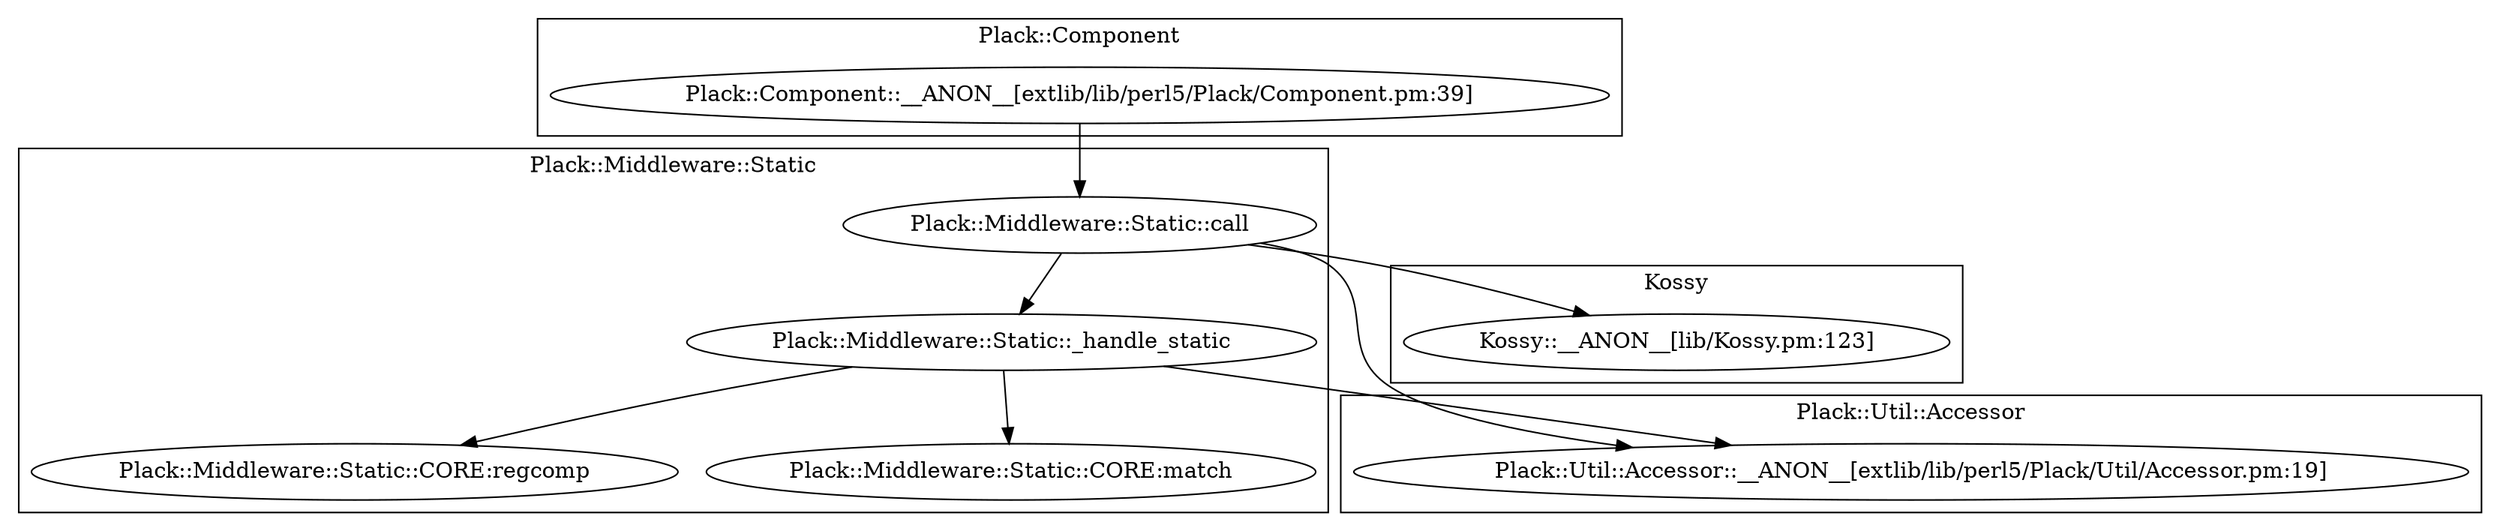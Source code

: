 digraph {
graph [overlap=false]
subgraph cluster_Plack_Middleware_Static {
	label="Plack::Middleware::Static";
	"Plack::Middleware::Static::_handle_static";
	"Plack::Middleware::Static::CORE:regcomp";
	"Plack::Middleware::Static::call";
	"Plack::Middleware::Static::CORE:match";
}
subgraph cluster_Plack_Util_Accessor {
	label="Plack::Util::Accessor";
	"Plack::Util::Accessor::__ANON__[extlib/lib/perl5/Plack/Util/Accessor.pm:19]";
}
subgraph cluster_Plack_Component {
	label="Plack::Component";
	"Plack::Component::__ANON__[extlib/lib/perl5/Plack/Component.pm:39]";
}
subgraph cluster_Kossy {
	label="Kossy";
	"Kossy::__ANON__[lib/Kossy.pm:123]";
}
"Plack::Middleware::Static::_handle_static" -> "Plack::Util::Accessor::__ANON__[extlib/lib/perl5/Plack/Util/Accessor.pm:19]";
"Plack::Middleware::Static::call" -> "Plack::Util::Accessor::__ANON__[extlib/lib/perl5/Plack/Util/Accessor.pm:19]";
"Plack::Middleware::Static::_handle_static" -> "Plack::Middleware::Static::CORE:match";
"Plack::Component::__ANON__[extlib/lib/perl5/Plack/Component.pm:39]" -> "Plack::Middleware::Static::call";
"Plack::Middleware::Static::_handle_static" -> "Plack::Middleware::Static::CORE:regcomp";
"Plack::Middleware::Static::call" -> "Plack::Middleware::Static::_handle_static";
"Plack::Middleware::Static::call" -> "Kossy::__ANON__[lib/Kossy.pm:123]";
}
